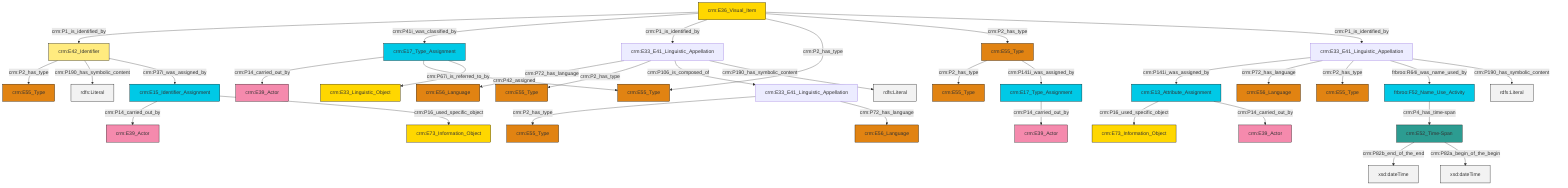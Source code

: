 graph TD
classDef Literal fill:#f2f2f2,stroke:#000000;
classDef CRM_Entity fill:#FFFFFF,stroke:#000000;
classDef Temporal_Entity fill:#00C9E6, stroke:#000000;
classDef Type fill:#E18312, stroke:#000000;
classDef Time-Span fill:#2C9C91, stroke:#000000;
classDef Appellation fill:#FFEB7F, stroke:#000000;
classDef Place fill:#008836, stroke:#000000;
classDef Persistent_Item fill:#B266B2, stroke:#000000;
classDef Conceptual_Object fill:#FFD700, stroke:#000000;
classDef Physical_Thing fill:#D2B48C, stroke:#000000;
classDef Actor fill:#f58aad, stroke:#000000;
classDef PC_Classes fill:#4ce600, stroke:#000000;
classDef Multi fill:#cccccc,stroke:#000000;

4["crm:E33_E41_Linguistic_Appellation"]:::Default -->|crm:P141i_was_assigned_by| 5["crm:E13_Attribute_Assignment"]:::Temporal_Entity
6["crm:E36_Visual_Item"]:::Conceptual_Object -->|crm:P1_is_identified_by| 7["crm:E42_Identifier"]:::Appellation
6["crm:E36_Visual_Item"]:::Conceptual_Object -->|crm:P41i_was_classified_by| 18["crm:E17_Type_Assignment"]:::Temporal_Entity
12["crm:E17_Type_Assignment"]:::Temporal_Entity -->|crm:P14_carried_out_by| 8["crm:E39_Actor"]:::Actor
18["crm:E17_Type_Assignment"]:::Temporal_Entity -->|crm:P14_carried_out_by| 14["crm:E39_Actor"]:::Actor
6["crm:E36_Visual_Item"]:::Conceptual_Object -->|crm:P1_is_identified_by| 23["crm:E33_E41_Linguistic_Appellation"]:::Default
6["crm:E36_Visual_Item"]:::Conceptual_Object -->|crm:P2_has_type| 16["crm:E55_Type"]:::Type
28["crm:E52_Time-Span"]:::Time-Span -->|crm:P82b_end_of_the_end| 29[xsd:dateTime]:::Literal
5["crm:E13_Attribute_Assignment"]:::Temporal_Entity -->|crm:P16_used_specific_object| 33["crm:E73_Information_Object"]:::Conceptual_Object
10["crm:E55_Type"]:::Type -->|crm:P2_has_type| 34["crm:E55_Type"]:::Type
23["crm:E33_E41_Linguistic_Appellation"]:::Default -->|crm:P72_has_language| 35["crm:E56_Language"]:::Type
28["crm:E52_Time-Span"]:::Time-Span -->|crm:P82a_begin_of_the_begin| 40[xsd:dateTime]:::Literal
18["crm:E17_Type_Assignment"]:::Temporal_Entity -->|crm:P42_assigned| 16["crm:E55_Type"]:::Type
23["crm:E33_E41_Linguistic_Appellation"]:::Default -->|crm:P2_has_type| 0["crm:E55_Type"]:::Type
4["crm:E33_E41_Linguistic_Appellation"]:::Default -->|crm:P72_has_language| 42["crm:E56_Language"]:::Type
44["crm:E15_Identifier_Assignment"]:::Temporal_Entity -->|crm:P14_carried_out_by| 45["crm:E39_Actor"]:::Actor
18["crm:E17_Type_Assignment"]:::Temporal_Entity -->|crm:P67i_is_referred_to_by| 19["crm:E33_Linguistic_Object"]:::Conceptual_Object
7["crm:E42_Identifier"]:::Appellation -->|crm:P2_has_type| 2["crm:E55_Type"]:::Type
4["crm:E33_E41_Linguistic_Appellation"]:::Default -->|crm:P2_has_type| 36["crm:E55_Type"]:::Type
23["crm:E33_E41_Linguistic_Appellation"]:::Default -->|crm:P106_is_composed_of| 31["crm:E33_E41_Linguistic_Appellation"]:::Default
6["crm:E36_Visual_Item"]:::Conceptual_Object -->|crm:P2_has_type| 10["crm:E55_Type"]:::Type
4["crm:E33_E41_Linguistic_Appellation"]:::Default -->|frbroo:R64i_was_name_used_by| 48["frbroo:F52_Name_Use_Activity"]:::Temporal_Entity
44["crm:E15_Identifier_Assignment"]:::Temporal_Entity -->|crm:P16_used_specific_object| 26["crm:E73_Information_Object"]:::Conceptual_Object
48["frbroo:F52_Name_Use_Activity"]:::Temporal_Entity -->|crm:P4_has_time-span| 28["crm:E52_Time-Span"]:::Time-Span
23["crm:E33_E41_Linguistic_Appellation"]:::Default -->|crm:P190_has_symbolic_content| 52[rdfs:Literal]:::Literal
31["crm:E33_E41_Linguistic_Appellation"]:::Default -->|crm:P2_has_type| 38["crm:E55_Type"]:::Type
4["crm:E33_E41_Linguistic_Appellation"]:::Default -->|crm:P190_has_symbolic_content| 54[rdfs:Literal]:::Literal
7["crm:E42_Identifier"]:::Appellation -->|crm:P190_has_symbolic_content| 57[rdfs:Literal]:::Literal
7["crm:E42_Identifier"]:::Appellation -->|crm:P37i_was_assigned_by| 44["crm:E15_Identifier_Assignment"]:::Temporal_Entity
6["crm:E36_Visual_Item"]:::Conceptual_Object -->|crm:P1_is_identified_by| 4["crm:E33_E41_Linguistic_Appellation"]:::Default
31["crm:E33_E41_Linguistic_Appellation"]:::Default -->|crm:P72_has_language| 24["crm:E56_Language"]:::Type
5["crm:E13_Attribute_Assignment"]:::Temporal_Entity -->|crm:P14_carried_out_by| 55["crm:E39_Actor"]:::Actor
10["crm:E55_Type"]:::Type -->|crm:P141i_was_assigned_by| 12["crm:E17_Type_Assignment"]:::Temporal_Entity